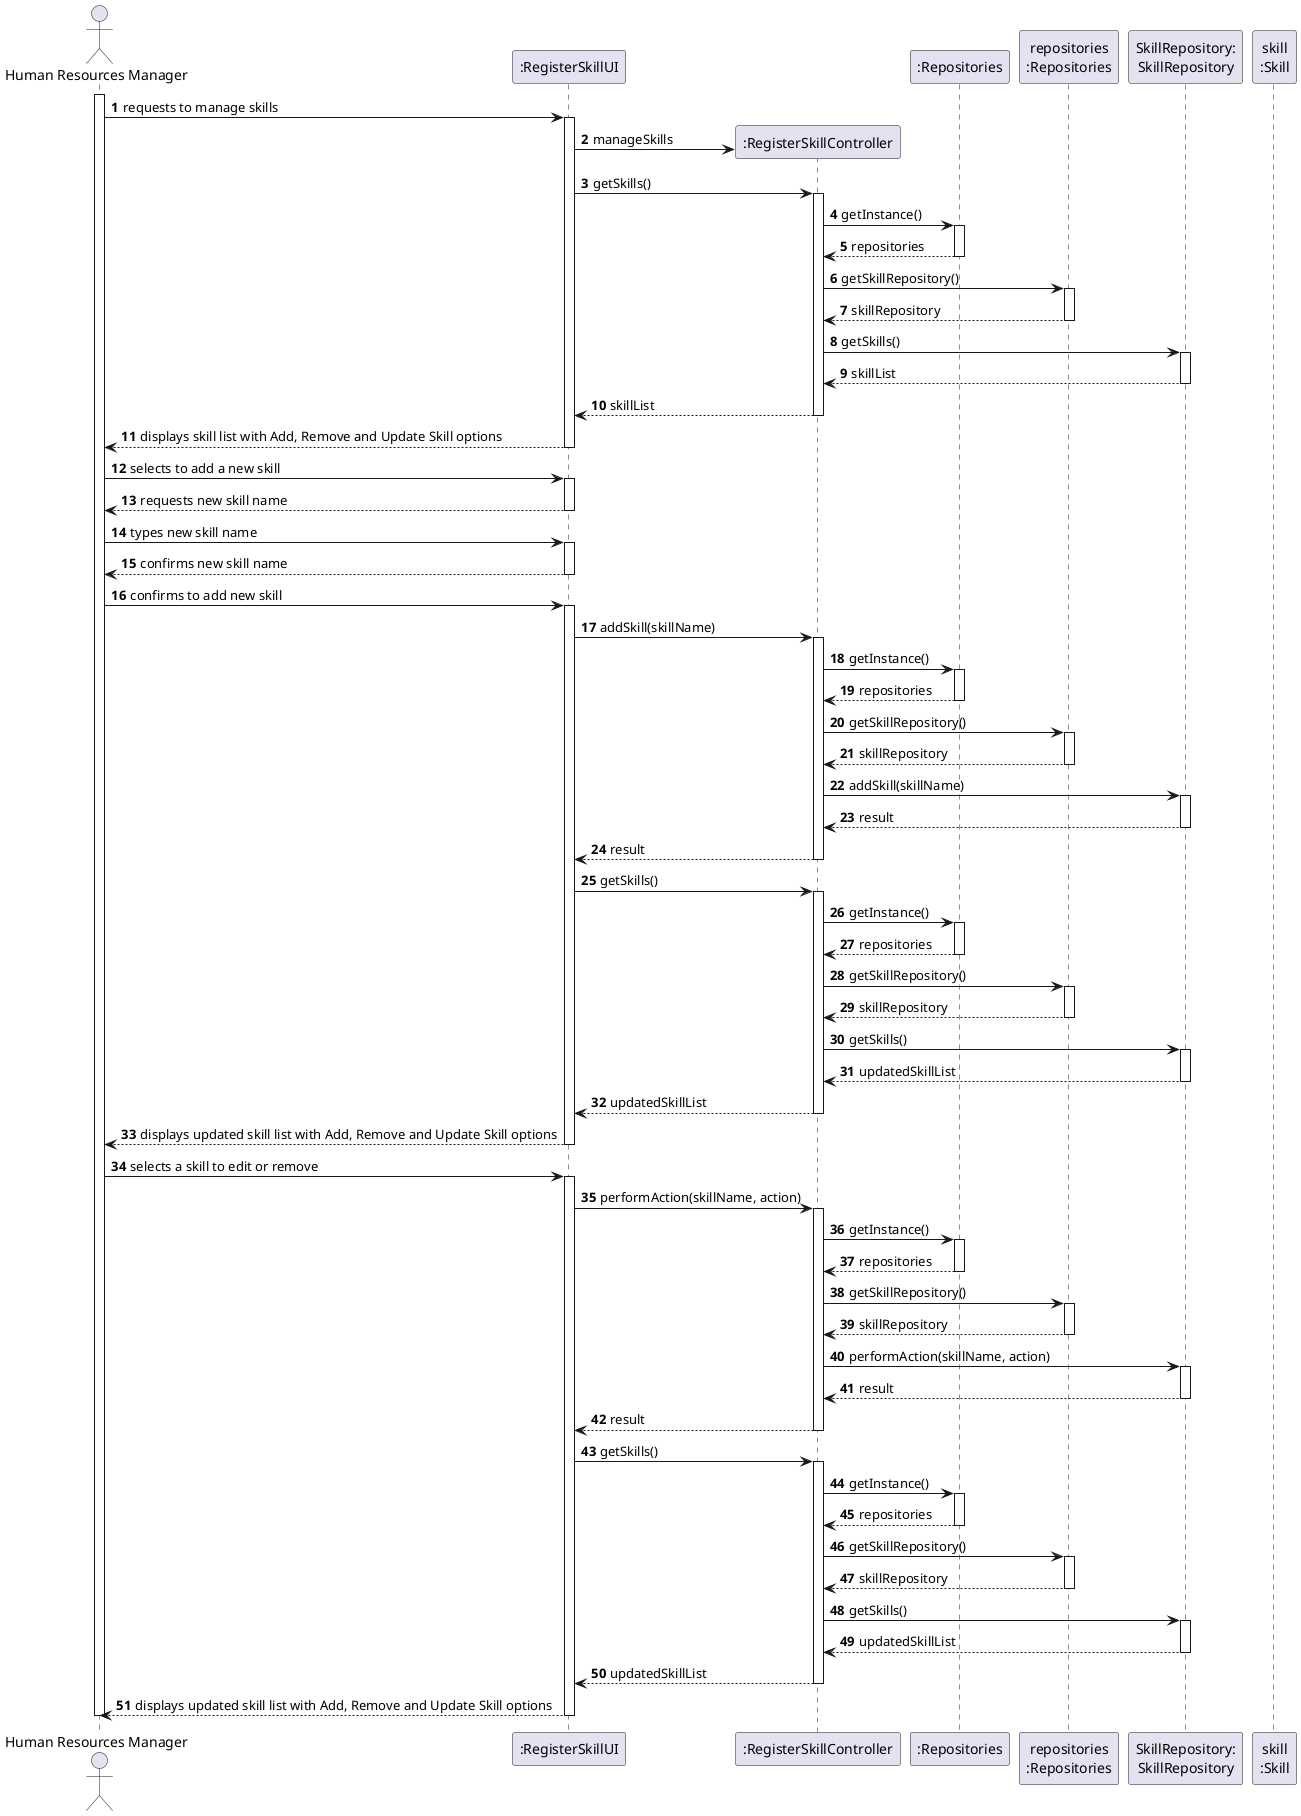 @startuml

'skinparam monochrome true
skinparam packageStyle rectangle
skinparam shadowing false

autonumber

'hide footbox
actor "Human Resources Manager" as ADM
participant ":RegisterSkillUI" as UI
participant ":RegisterSkillController" as CTRL
participant ":Repositories" as RepositorySingleton
participant "repositories\n:Repositories" as PLAT
participant "SkillRepository:\nSkillRepository" as SkillRepository
participant "skill\n:Skill" as SKILL

activate ADM

    ADM -> UI : requests to manage skills

    activate UI

        UI -> CTRL** : manageSkills

        UI -> CTRL : getSkills()
        activate CTRL

            CTRL -> RepositorySingleton : getInstance()
            activate RepositorySingleton

                RepositorySingleton --> CTRL: repositories
            deactivate RepositorySingleton

            CTRL -> PLAT : getSkillRepository()
            activate PLAT

                PLAT --> CTRL : skillRepository
            deactivate PLAT

            CTRL -> SkillRepository : getSkills()
            activate SkillRepository

                SkillRepository --> CTRL : skillList
            deactivate SkillRepository

            CTRL --> UI : skillList
        deactivate CTRL

        UI --> ADM : displays skill list with Add, Remove and Update Skill options
    deactivate UI

    ADM -> UI : selects to add a new skill
    activate UI

        UI --> ADM : requests new skill name
    deactivate UI

    ADM -> UI : types new skill name
    activate UI

        UI --> ADM : confirms new skill name
    deactivate UI

    ADM -> UI : confirms to add new skill
    activate UI

        UI -> CTRL : addSkill(skillName)
        activate CTRL

            CTRL -> RepositorySingleton : getInstance()
            activate RepositorySingleton

                RepositorySingleton --> CTRL: repositories
            deactivate RepositorySingleton

            CTRL -> PLAT : getSkillRepository()
            activate PLAT

                PLAT --> CTRL : skillRepository
            deactivate PLAT

            CTRL -> SkillRepository : addSkill(skillName)
            activate SkillRepository

                SkillRepository --> CTRL : result
            deactivate SkillRepository

            CTRL --> UI : result
        deactivate CTRL

        UI -> CTRL : getSkills()
        activate CTRL

            CTRL -> RepositorySingleton : getInstance()
            activate RepositorySingleton

                RepositorySingleton --> CTRL: repositories
            deactivate RepositorySingleton

            CTRL -> PLAT : getSkillRepository()
            activate PLAT

                PLAT --> CTRL : skillRepository
            deactivate PLAT

            CTRL -> SkillRepository : getSkills()
            activate SkillRepository

                SkillRepository --> CTRL : updatedSkillList
            deactivate SkillRepository

            CTRL --> UI : updatedSkillList
        deactivate CTRL

        UI --> ADM : displays updated skill list with Add, Remove and Update Skill options
    deactivate UI

    ADM -> UI : selects a skill to edit or remove
    activate UI

        UI -> CTRL : performAction(skillName, action)
        activate CTRL

            CTRL -> RepositorySingleton : getInstance()
            activate RepositorySingleton

                RepositorySingleton --> CTRL: repositories
            deactivate RepositorySingleton

            CTRL -> PLAT : getSkillRepository()
            activate PLAT

                PLAT --> CTRL : skillRepository
            deactivate PLAT

            CTRL -> SkillRepository : performAction(skillName, action)
            activate SkillRepository

                SkillRepository --> CTRL : result
            deactivate SkillRepository

            CTRL --> UI : result
        deactivate CTRL

        UI -> CTRL : getSkills()
        activate CTRL

            CTRL -> RepositorySingleton : getInstance()
            activate RepositorySingleton

                RepositorySingleton --> CTRL: repositories
            deactivate RepositorySingleton

            CTRL -> PLAT : getSkillRepository()
            activate PLAT

                PLAT --> CTRL : skillRepository
            deactivate PLAT

            CTRL -> SkillRepository : getSkills()
            activate SkillRepository

                SkillRepository --> CTRL : updatedSkillList
            deactivate SkillRepository

            CTRL --> UI : updatedSkillList
        deactivate CTRL

        UI --> ADM : displays updated skill list with Add, Remove and Update Skill options
    deactivate UI

deactivate ADM

@enduml
